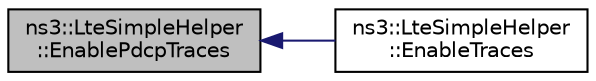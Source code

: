 digraph "ns3::LteSimpleHelper::EnablePdcpTraces"
{
  edge [fontname="Helvetica",fontsize="10",labelfontname="Helvetica",labelfontsize="10"];
  node [fontname="Helvetica",fontsize="10",shape=record];
  rankdir="LR";
  Node1 [label="ns3::LteSimpleHelper\l::EnablePdcpTraces",height=0.2,width=0.4,color="black", fillcolor="grey75", style="filled", fontcolor="black"];
  Node1 -> Node2 [dir="back",color="midnightblue",fontsize="10",style="solid"];
  Node2 [label="ns3::LteSimpleHelper\l::EnableTraces",height=0.2,width=0.4,color="black", fillcolor="white", style="filled",URL="$de/d73/classns3_1_1LteSimpleHelper.html#aefb533d3e1c41ba9c4529de59c5c7d4e"];
}
